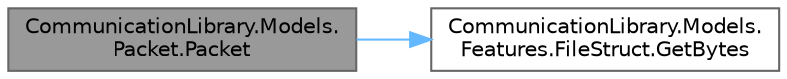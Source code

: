 digraph "CommunicationLibrary.Models.Packet.Packet"
{
 // LATEX_PDF_SIZE
  bgcolor="transparent";
  edge [fontname=Helvetica,fontsize=10,labelfontname=Helvetica,labelfontsize=10];
  node [fontname=Helvetica,fontsize=10,shape=box,height=0.2,width=0.4];
  rankdir="LR";
  Node1 [label="CommunicationLibrary.Models.\lPacket.Packet",height=0.2,width=0.4,color="gray40", fillcolor="grey60", style="filled", fontcolor="black",tooltip="If id is 0 (optional), the packet's id will autogenerate."];
  Node1 -> Node2 [color="steelblue1",style="solid"];
  Node2 [label="CommunicationLibrary.Models.\lFeatures.FileStruct.GetBytes",height=0.2,width=0.4,color="grey40", fillcolor="white", style="filled",URL="$struct_communication_library_1_1_models_1_1_features_1_1_file_struct.html#afc43d64d1553625b21499ca0b73bbf0a",tooltip=" "];
}

